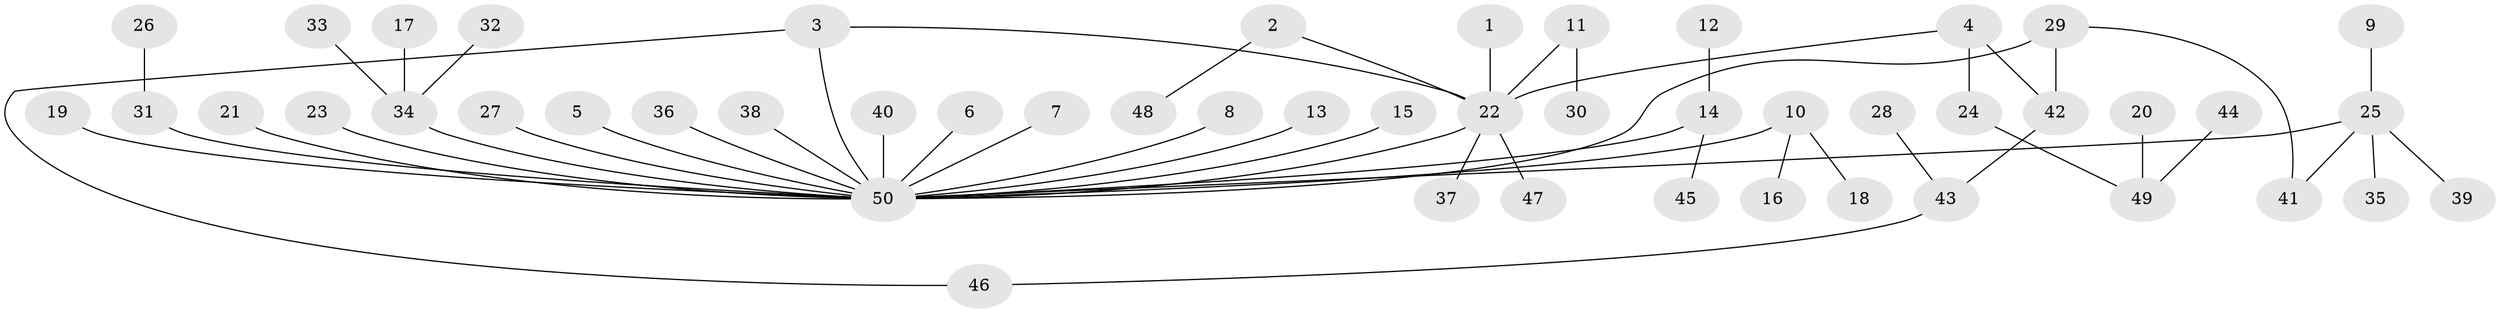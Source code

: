 // original degree distribution, {2: 0.1414141414141414, 5: 0.0707070707070707, 10: 0.010101010101010102, 6: 0.020202020202020204, 1: 0.6666666666666666, 3: 0.050505050505050504, 4: 0.020202020202020204, 23: 0.010101010101010102, 7: 0.010101010101010102}
// Generated by graph-tools (version 1.1) at 2025/36/03/04/25 23:36:56]
// undirected, 50 vertices, 53 edges
graph export_dot {
  node [color=gray90,style=filled];
  1;
  2;
  3;
  4;
  5;
  6;
  7;
  8;
  9;
  10;
  11;
  12;
  13;
  14;
  15;
  16;
  17;
  18;
  19;
  20;
  21;
  22;
  23;
  24;
  25;
  26;
  27;
  28;
  29;
  30;
  31;
  32;
  33;
  34;
  35;
  36;
  37;
  38;
  39;
  40;
  41;
  42;
  43;
  44;
  45;
  46;
  47;
  48;
  49;
  50;
  1 -- 22 [weight=1.0];
  2 -- 22 [weight=1.0];
  2 -- 48 [weight=1.0];
  3 -- 22 [weight=1.0];
  3 -- 46 [weight=1.0];
  3 -- 50 [weight=1.0];
  4 -- 22 [weight=1.0];
  4 -- 24 [weight=1.0];
  4 -- 42 [weight=1.0];
  5 -- 50 [weight=1.0];
  6 -- 50 [weight=1.0];
  7 -- 50 [weight=1.0];
  8 -- 50 [weight=1.0];
  9 -- 25 [weight=1.0];
  10 -- 16 [weight=1.0];
  10 -- 18 [weight=1.0];
  10 -- 50 [weight=1.0];
  11 -- 22 [weight=1.0];
  11 -- 30 [weight=1.0];
  12 -- 14 [weight=1.0];
  13 -- 50 [weight=1.0];
  14 -- 45 [weight=1.0];
  14 -- 50 [weight=1.0];
  15 -- 50 [weight=1.0];
  17 -- 34 [weight=1.0];
  19 -- 50 [weight=1.0];
  20 -- 49 [weight=1.0];
  21 -- 50 [weight=1.0];
  22 -- 37 [weight=1.0];
  22 -- 47 [weight=1.0];
  22 -- 50 [weight=1.0];
  23 -- 50 [weight=1.0];
  24 -- 49 [weight=1.0];
  25 -- 35 [weight=1.0];
  25 -- 39 [weight=1.0];
  25 -- 41 [weight=1.0];
  25 -- 50 [weight=1.0];
  26 -- 31 [weight=1.0];
  27 -- 50 [weight=1.0];
  28 -- 43 [weight=1.0];
  29 -- 41 [weight=1.0];
  29 -- 42 [weight=1.0];
  29 -- 50 [weight=1.0];
  31 -- 50 [weight=1.0];
  32 -- 34 [weight=1.0];
  33 -- 34 [weight=1.0];
  34 -- 50 [weight=1.0];
  36 -- 50 [weight=1.0];
  38 -- 50 [weight=1.0];
  40 -- 50 [weight=1.0];
  42 -- 43 [weight=1.0];
  43 -- 46 [weight=1.0];
  44 -- 49 [weight=1.0];
}
